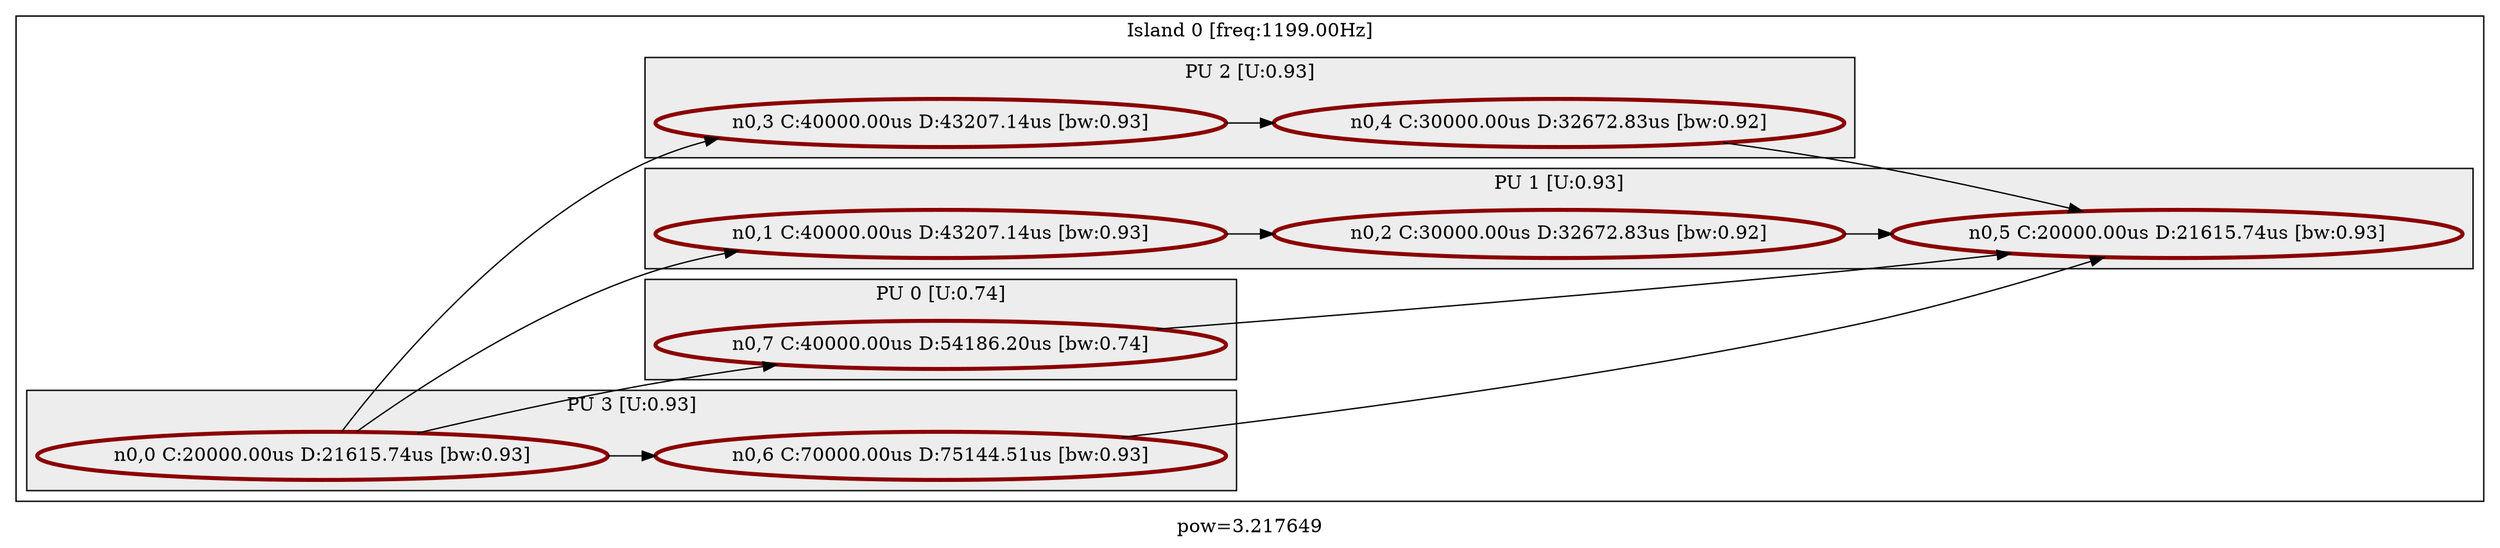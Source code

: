digraph G {
  rankdir=LR;
  label="pow=3.217649"
  subgraph cluster_island_0 {
    label="Island 0 [freq:1199.00Hz]";
    subgraph cluster_pu_0 {
      label="PU 0 [U:0.74]";
      bgcolor=gray93;
      n_0_7 [ label="n0,7 C:40000.00us D:54186.20us [bw:0.74]", color=darkred, penwidth=3 ];
    }
    subgraph cluster_pu_1 {
      label="PU 1 [U:0.93]";
      bgcolor=gray93;
      n_0_1 [ label="n0,1 C:40000.00us D:43207.14us [bw:0.93]", color=darkred, penwidth=3 ];
      n_0_2 [ label="n0,2 C:30000.00us D:32672.83us [bw:0.92]", color=darkred, penwidth=3 ];
      n_0_5 [ label="n0,5 C:20000.00us D:21615.74us [bw:0.93]", color=darkred, penwidth=3 ];
    }
    subgraph cluster_pu_2 {
      label="PU 2 [U:0.93]";
      bgcolor=gray93;
      n_0_3 [ label="n0,3 C:40000.00us D:43207.14us [bw:0.93]", color=darkred, penwidth=3 ];
      n_0_4 [ label="n0,4 C:30000.00us D:32672.83us [bw:0.92]", color=darkred, penwidth=3 ];
    }
    subgraph cluster_pu_3 {
      label="PU 3 [U:0.93]";
      bgcolor=gray93;
      n_0_0 [ label="n0,0 C:20000.00us D:21615.74us [bw:0.93]", color=darkred, penwidth=3 ];
      n_0_6 [ label="n0,6 C:70000.00us D:75144.51us [bw:0.93]", color=darkred, penwidth=3 ];
    }
  }
  subgraph cluster_island_1 {
    label="Island 1 [freq:100.00Hz]";
    subgraph cluster_pu_0 {
      label="PU 0 [U:0.00]";
      bgcolor=gray93;
    }
  }
  n_0_0 -> n_0_1
  n_0_0 -> n_0_3
  n_0_0 -> n_0_6
  n_0_0 -> n_0_7
  n_0_1 -> n_0_2
  n_0_2 -> n_0_5
  n_0_3 -> n_0_4
  n_0_4 -> n_0_5
  n_0_6 -> n_0_5
  n_0_7 -> n_0_5
}
